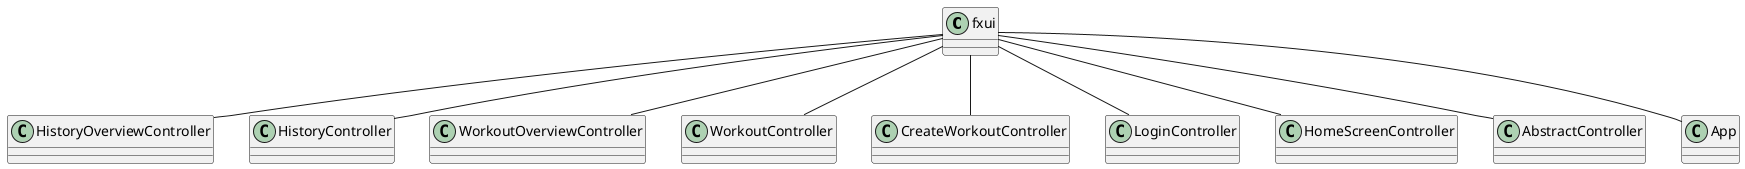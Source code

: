 @startuml Fxui Diagram
scale 1

fxui -- HistoryOverviewController
fxui -- HistoryController
fxui -- WorkoutOverviewController
fxui -- WorkoutController
fxui -- CreateWorkoutController
fxui -- LoginController
fxui -- HomeScreenController
fxui -- AbstractController
fxui -- App

@enduml
